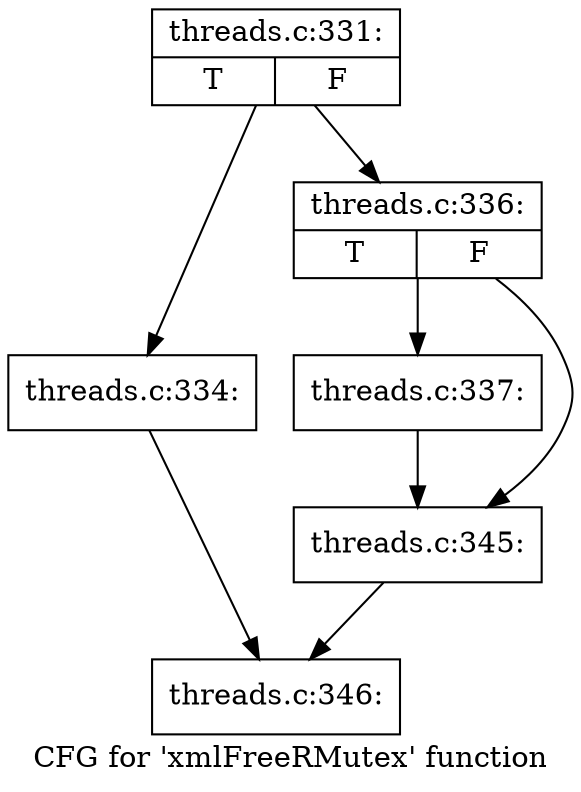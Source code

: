 digraph "CFG for 'xmlFreeRMutex' function" {
	label="CFG for 'xmlFreeRMutex' function";

	Node0x4712df0 [shape=record,label="{threads.c:331:|{<s0>T|<s1>F}}"];
	Node0x4712df0 -> Node0x47131d0;
	Node0x4712df0 -> Node0x4715080;
	Node0x47131d0 [shape=record,label="{threads.c:334:}"];
	Node0x47131d0 -> Node0x4715210;
	Node0x4715080 [shape=record,label="{threads.c:336:|{<s0>T|<s1>F}}"];
	Node0x4715080 -> Node0x4715520;
	Node0x4715080 -> Node0x4712e80;
	Node0x4715520 [shape=record,label="{threads.c:337:}"];
	Node0x4715520 -> Node0x4712e80;
	Node0x4712e80 [shape=record,label="{threads.c:345:}"];
	Node0x4712e80 -> Node0x4715210;
	Node0x4715210 [shape=record,label="{threads.c:346:}"];
}
